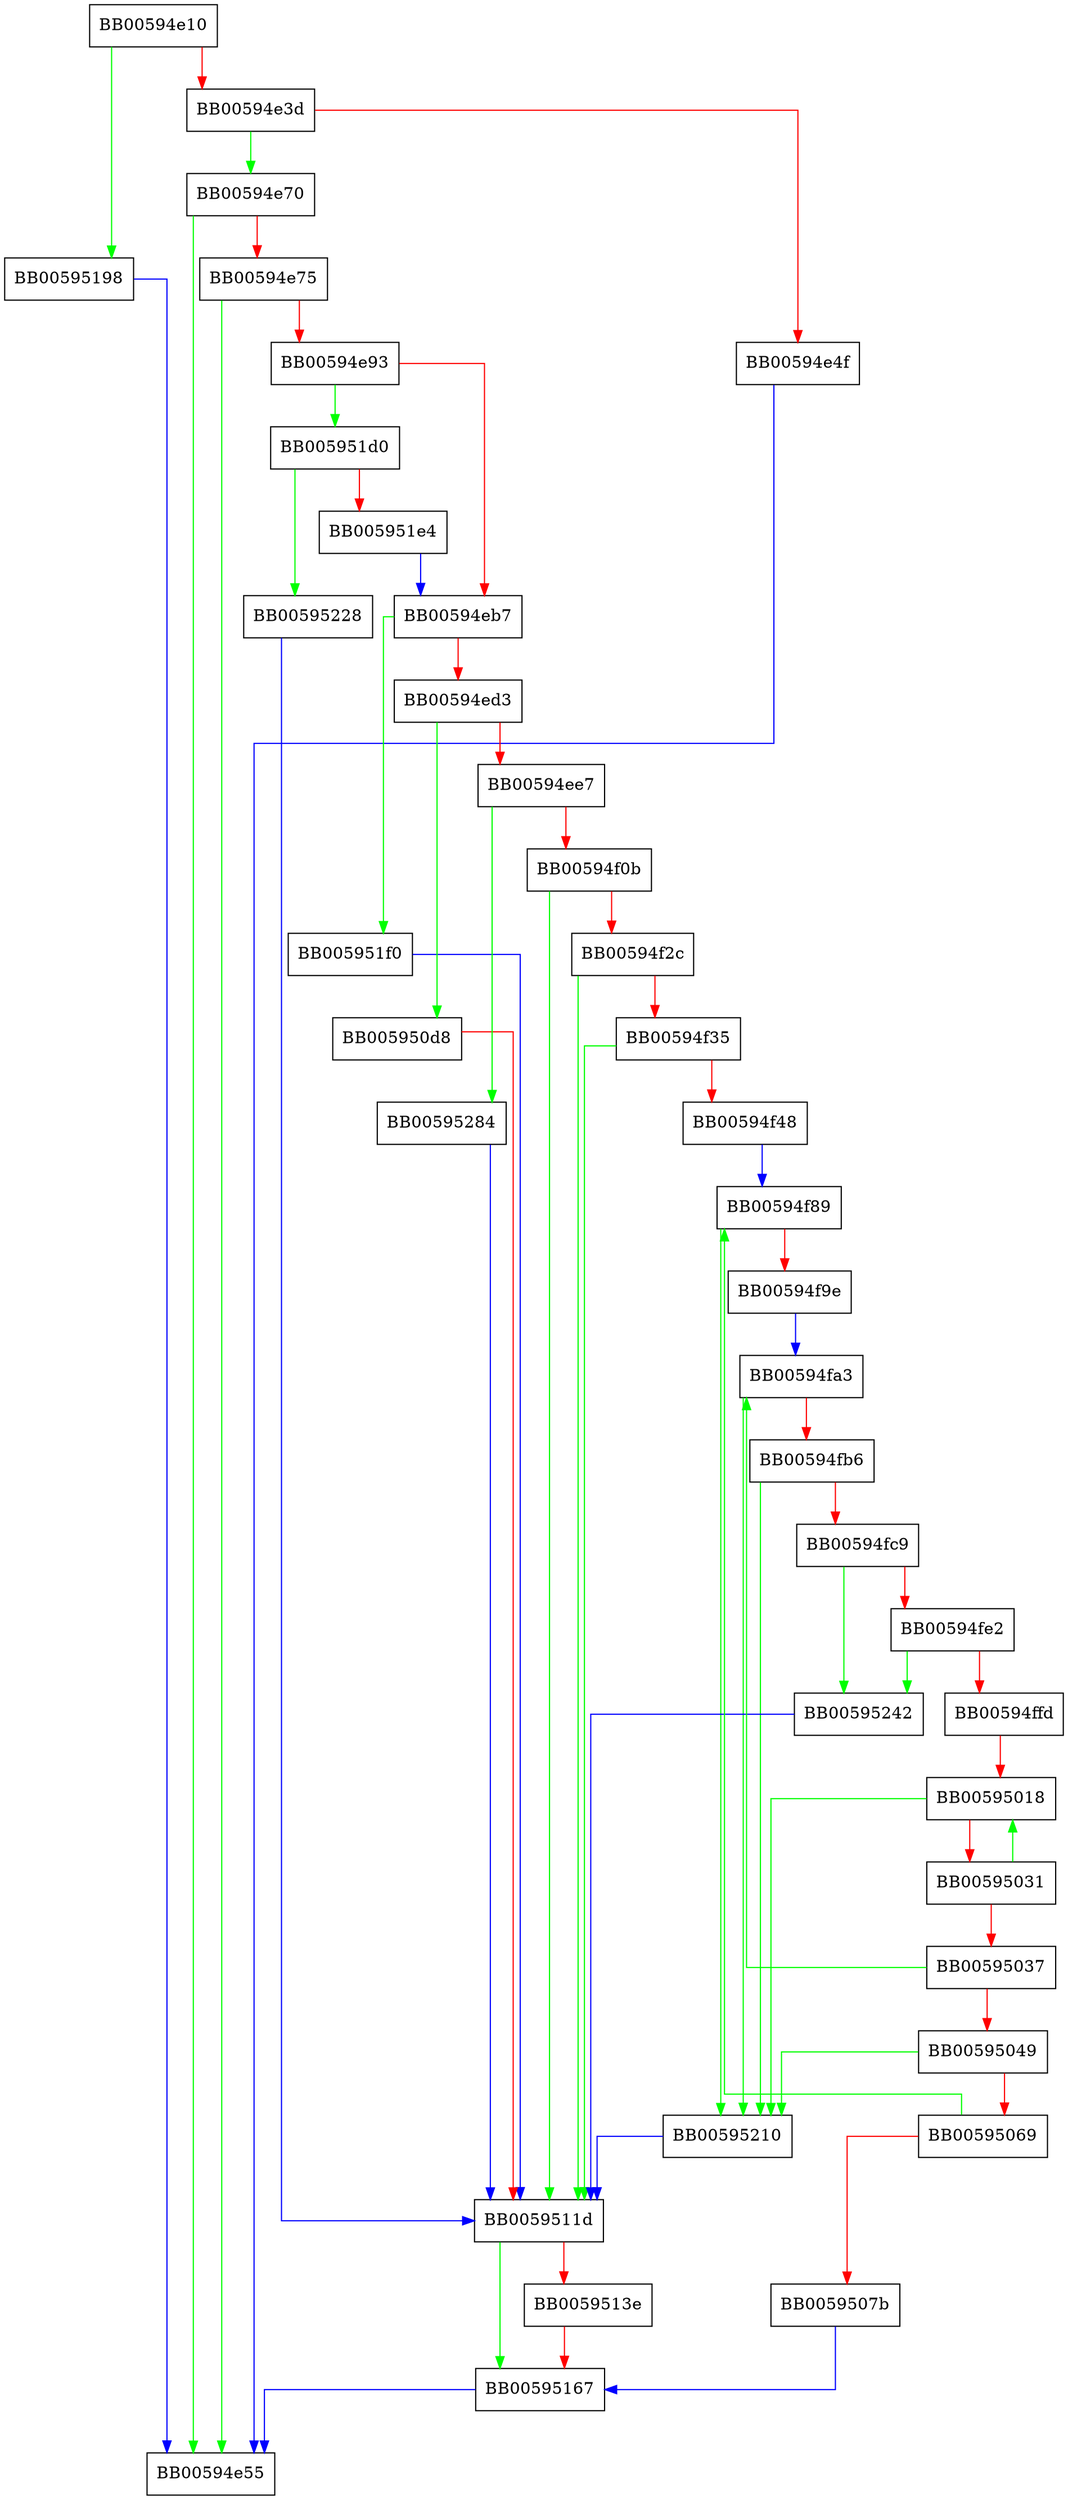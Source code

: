 digraph ecp_nistz256_mult_precompute {
  node [shape="box"];
  graph [splines=ortho];
  BB00594e10 -> BB00595198 [color="green"];
  BB00594e10 -> BB00594e3d [color="red"];
  BB00594e3d -> BB00594e70 [color="green"];
  BB00594e3d -> BB00594e4f [color="red"];
  BB00594e4f -> BB00594e55 [color="blue"];
  BB00594e70 -> BB00594e55 [color="green"];
  BB00594e70 -> BB00594e75 [color="red"];
  BB00594e75 -> BB00594e55 [color="green"];
  BB00594e75 -> BB00594e93 [color="red"];
  BB00594e93 -> BB005951d0 [color="green"];
  BB00594e93 -> BB00594eb7 [color="red"];
  BB00594eb7 -> BB005951f0 [color="green"];
  BB00594eb7 -> BB00594ed3 [color="red"];
  BB00594ed3 -> BB005950d8 [color="green"];
  BB00594ed3 -> BB00594ee7 [color="red"];
  BB00594ee7 -> BB00595284 [color="green"];
  BB00594ee7 -> BB00594f0b [color="red"];
  BB00594f0b -> BB0059511d [color="green"];
  BB00594f0b -> BB00594f2c [color="red"];
  BB00594f2c -> BB0059511d [color="green"];
  BB00594f2c -> BB00594f35 [color="red"];
  BB00594f35 -> BB0059511d [color="green"];
  BB00594f35 -> BB00594f48 [color="red"];
  BB00594f48 -> BB00594f89 [color="blue"];
  BB00594f89 -> BB00595210 [color="green"];
  BB00594f89 -> BB00594f9e [color="red"];
  BB00594f9e -> BB00594fa3 [color="blue"];
  BB00594fa3 -> BB00595210 [color="green"];
  BB00594fa3 -> BB00594fb6 [color="red"];
  BB00594fb6 -> BB00595210 [color="green"];
  BB00594fb6 -> BB00594fc9 [color="red"];
  BB00594fc9 -> BB00595242 [color="green"];
  BB00594fc9 -> BB00594fe2 [color="red"];
  BB00594fe2 -> BB00595242 [color="green"];
  BB00594fe2 -> BB00594ffd [color="red"];
  BB00594ffd -> BB00595018 [color="red"];
  BB00595018 -> BB00595210 [color="green"];
  BB00595018 -> BB00595031 [color="red"];
  BB00595031 -> BB00595018 [color="green"];
  BB00595031 -> BB00595037 [color="red"];
  BB00595037 -> BB00594fa3 [color="green"];
  BB00595037 -> BB00595049 [color="red"];
  BB00595049 -> BB00595210 [color="green"];
  BB00595049 -> BB00595069 [color="red"];
  BB00595069 -> BB00594f89 [color="green"];
  BB00595069 -> BB0059507b [color="red"];
  BB0059507b -> BB00595167 [color="blue"];
  BB005950d8 -> BB0059511d [color="red"];
  BB0059511d -> BB00595167 [color="green"];
  BB0059511d -> BB0059513e [color="red"];
  BB0059513e -> BB00595167 [color="red"];
  BB00595167 -> BB00594e55 [color="blue"];
  BB00595198 -> BB00594e55 [color="blue"];
  BB005951d0 -> BB00595228 [color="green"];
  BB005951d0 -> BB005951e4 [color="red"];
  BB005951e4 -> BB00594eb7 [color="blue"];
  BB005951f0 -> BB0059511d [color="blue"];
  BB00595210 -> BB0059511d [color="blue"];
  BB00595228 -> BB0059511d [color="blue"];
  BB00595242 -> BB0059511d [color="blue"];
  BB00595284 -> BB0059511d [color="blue"];
}